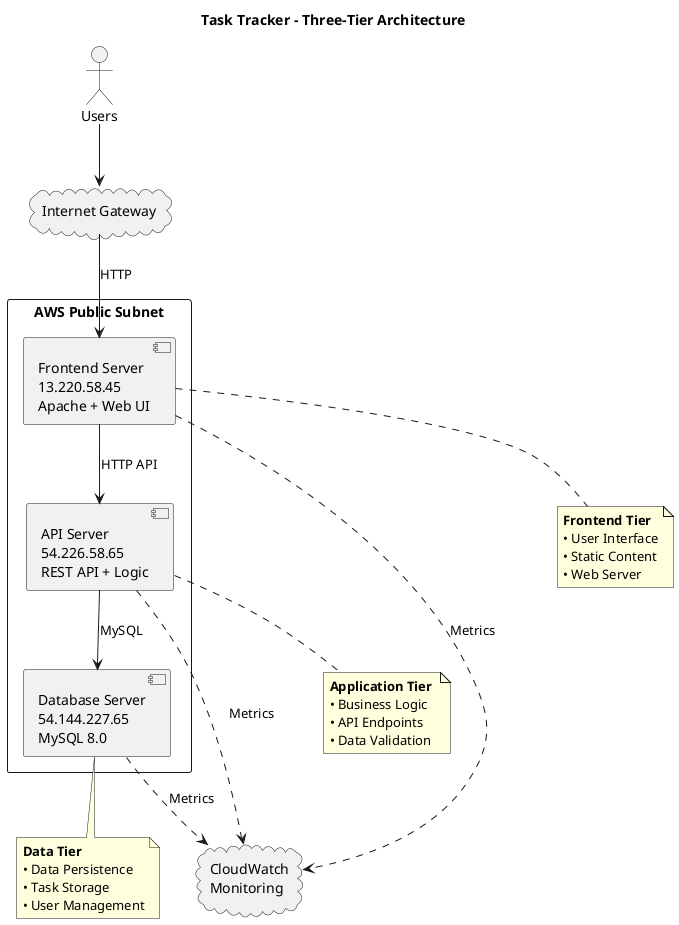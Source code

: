 @startuml TaskTracker_Simple

title Task Tracker - Three-Tier Architecture

actor "Users" as users
cloud "Internet Gateway" as internet

rectangle "AWS Public Subnet" {
    [Frontend Server\n13.220.58.45\nApache + Web UI] as frontend
    [API Server\n54.226.58.65\nREST API + Logic] as api  
    [Database Server\n54.144.227.65\nMySQL 8.0] as database
}

cloud "CloudWatch\nMonitoring" as monitoring

' User flow
users --> internet
internet --> frontend : "HTTP"

' Application flow
frontend --> api : "HTTP API"
api --> database : "MySQL"

' Monitoring flow
frontend ..> monitoring : "Metrics"
api ..> monitoring : "Metrics"
database ..> monitoring : "Metrics"

note bottom of frontend
  **Frontend Tier**
  • User Interface
  • Static Content
  • Web Server
end note

note bottom of api
  **Application Tier** 
  • Business Logic
  • API Endpoints
  • Data Validation
end note

note bottom of database
  **Data Tier**
  • Data Persistence
  • Task Storage
  • User Management
end note

@enduml